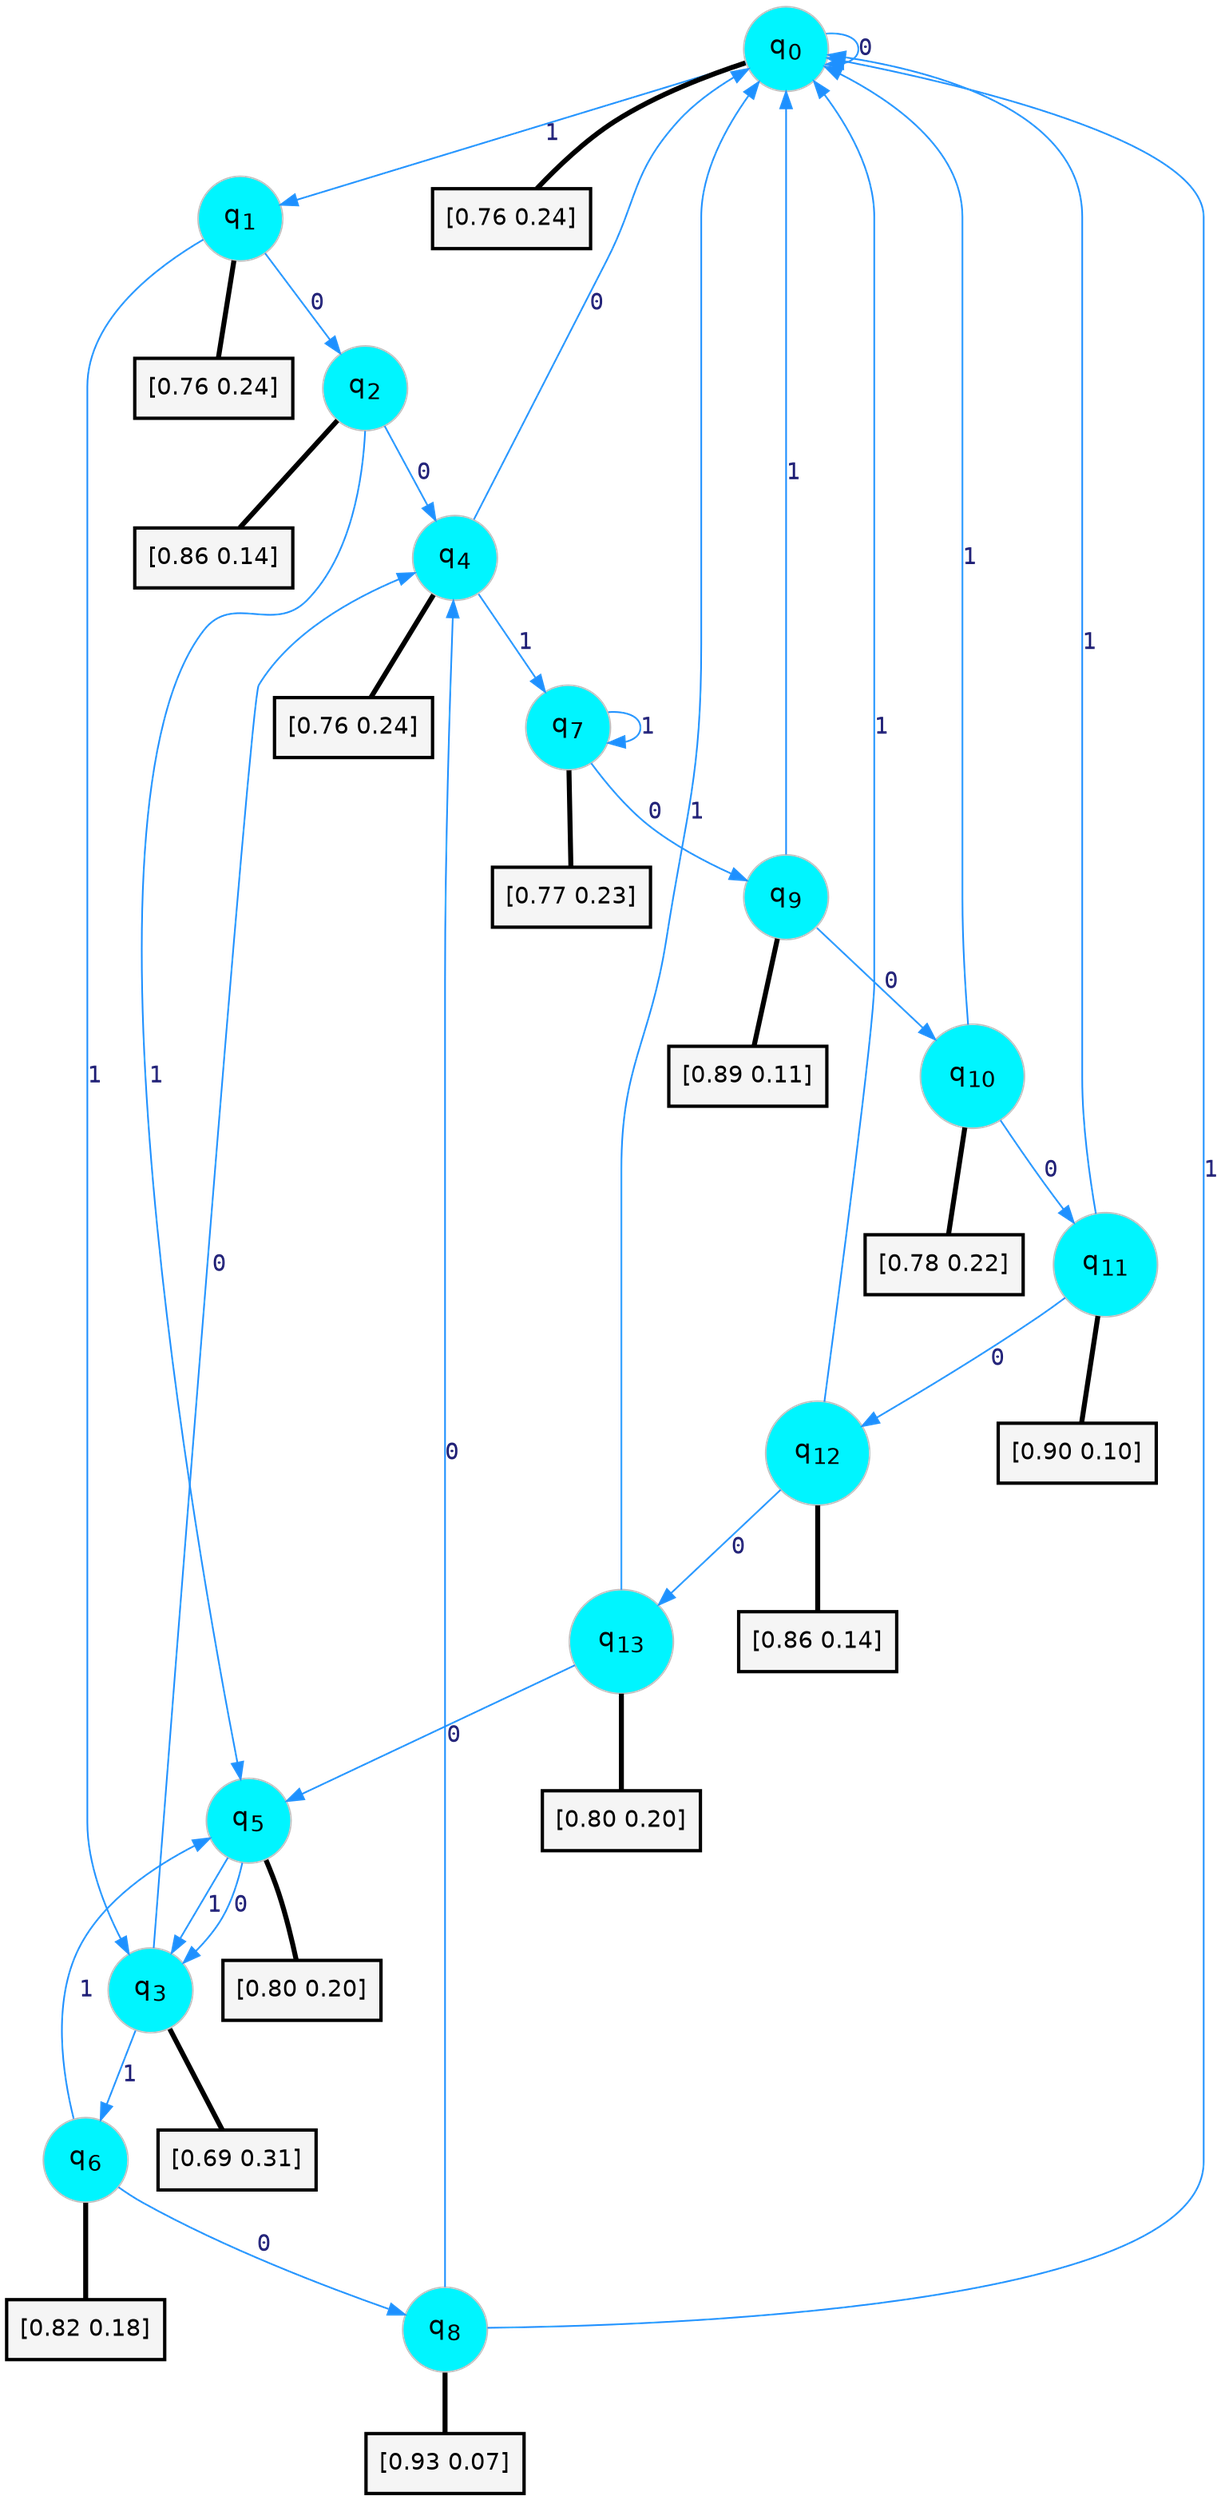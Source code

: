 digraph G {
graph [
bgcolor=transparent, dpi=300, rankdir=TD, size="40,25"];
node [
color=gray, fillcolor=turquoise1, fontcolor=black, fontname=Helvetica, fontsize=16, fontweight=bold, shape=circle, style=filled];
edge [
arrowsize=1, color=dodgerblue1, fontcolor=midnightblue, fontname=courier, fontweight=bold, penwidth=1, style=solid, weight=20];
0[label=<q<SUB>0</SUB>>];
1[label=<q<SUB>1</SUB>>];
2[label=<q<SUB>2</SUB>>];
3[label=<q<SUB>3</SUB>>];
4[label=<q<SUB>4</SUB>>];
5[label=<q<SUB>5</SUB>>];
6[label=<q<SUB>6</SUB>>];
7[label=<q<SUB>7</SUB>>];
8[label=<q<SUB>8</SUB>>];
9[label=<q<SUB>9</SUB>>];
10[label=<q<SUB>10</SUB>>];
11[label=<q<SUB>11</SUB>>];
12[label=<q<SUB>12</SUB>>];
13[label=<q<SUB>13</SUB>>];
14[label="[0.76 0.24]", shape=box,fontcolor=black, fontname=Helvetica, fontsize=14, penwidth=2, fillcolor=whitesmoke,color=black];
15[label="[0.76 0.24]", shape=box,fontcolor=black, fontname=Helvetica, fontsize=14, penwidth=2, fillcolor=whitesmoke,color=black];
16[label="[0.86 0.14]", shape=box,fontcolor=black, fontname=Helvetica, fontsize=14, penwidth=2, fillcolor=whitesmoke,color=black];
17[label="[0.69 0.31]", shape=box,fontcolor=black, fontname=Helvetica, fontsize=14, penwidth=2, fillcolor=whitesmoke,color=black];
18[label="[0.76 0.24]", shape=box,fontcolor=black, fontname=Helvetica, fontsize=14, penwidth=2, fillcolor=whitesmoke,color=black];
19[label="[0.80 0.20]", shape=box,fontcolor=black, fontname=Helvetica, fontsize=14, penwidth=2, fillcolor=whitesmoke,color=black];
20[label="[0.82 0.18]", shape=box,fontcolor=black, fontname=Helvetica, fontsize=14, penwidth=2, fillcolor=whitesmoke,color=black];
21[label="[0.77 0.23]", shape=box,fontcolor=black, fontname=Helvetica, fontsize=14, penwidth=2, fillcolor=whitesmoke,color=black];
22[label="[0.93 0.07]", shape=box,fontcolor=black, fontname=Helvetica, fontsize=14, penwidth=2, fillcolor=whitesmoke,color=black];
23[label="[0.89 0.11]", shape=box,fontcolor=black, fontname=Helvetica, fontsize=14, penwidth=2, fillcolor=whitesmoke,color=black];
24[label="[0.78 0.22]", shape=box,fontcolor=black, fontname=Helvetica, fontsize=14, penwidth=2, fillcolor=whitesmoke,color=black];
25[label="[0.90 0.10]", shape=box,fontcolor=black, fontname=Helvetica, fontsize=14, penwidth=2, fillcolor=whitesmoke,color=black];
26[label="[0.86 0.14]", shape=box,fontcolor=black, fontname=Helvetica, fontsize=14, penwidth=2, fillcolor=whitesmoke,color=black];
27[label="[0.80 0.20]", shape=box,fontcolor=black, fontname=Helvetica, fontsize=14, penwidth=2, fillcolor=whitesmoke,color=black];
0->0 [label=0];
0->1 [label=1];
0->14 [arrowhead=none, penwidth=3,color=black];
1->2 [label=0];
1->3 [label=1];
1->15 [arrowhead=none, penwidth=3,color=black];
2->4 [label=0];
2->5 [label=1];
2->16 [arrowhead=none, penwidth=3,color=black];
3->4 [label=0];
3->6 [label=1];
3->17 [arrowhead=none, penwidth=3,color=black];
4->0 [label=0];
4->7 [label=1];
4->18 [arrowhead=none, penwidth=3,color=black];
5->3 [label=0];
5->3 [label=1];
5->19 [arrowhead=none, penwidth=3,color=black];
6->8 [label=0];
6->5 [label=1];
6->20 [arrowhead=none, penwidth=3,color=black];
7->9 [label=0];
7->7 [label=1];
7->21 [arrowhead=none, penwidth=3,color=black];
8->4 [label=0];
8->0 [label=1];
8->22 [arrowhead=none, penwidth=3,color=black];
9->10 [label=0];
9->0 [label=1];
9->23 [arrowhead=none, penwidth=3,color=black];
10->11 [label=0];
10->0 [label=1];
10->24 [arrowhead=none, penwidth=3,color=black];
11->12 [label=0];
11->0 [label=1];
11->25 [arrowhead=none, penwidth=3,color=black];
12->13 [label=0];
12->0 [label=1];
12->26 [arrowhead=none, penwidth=3,color=black];
13->5 [label=0];
13->0 [label=1];
13->27 [arrowhead=none, penwidth=3,color=black];
}
